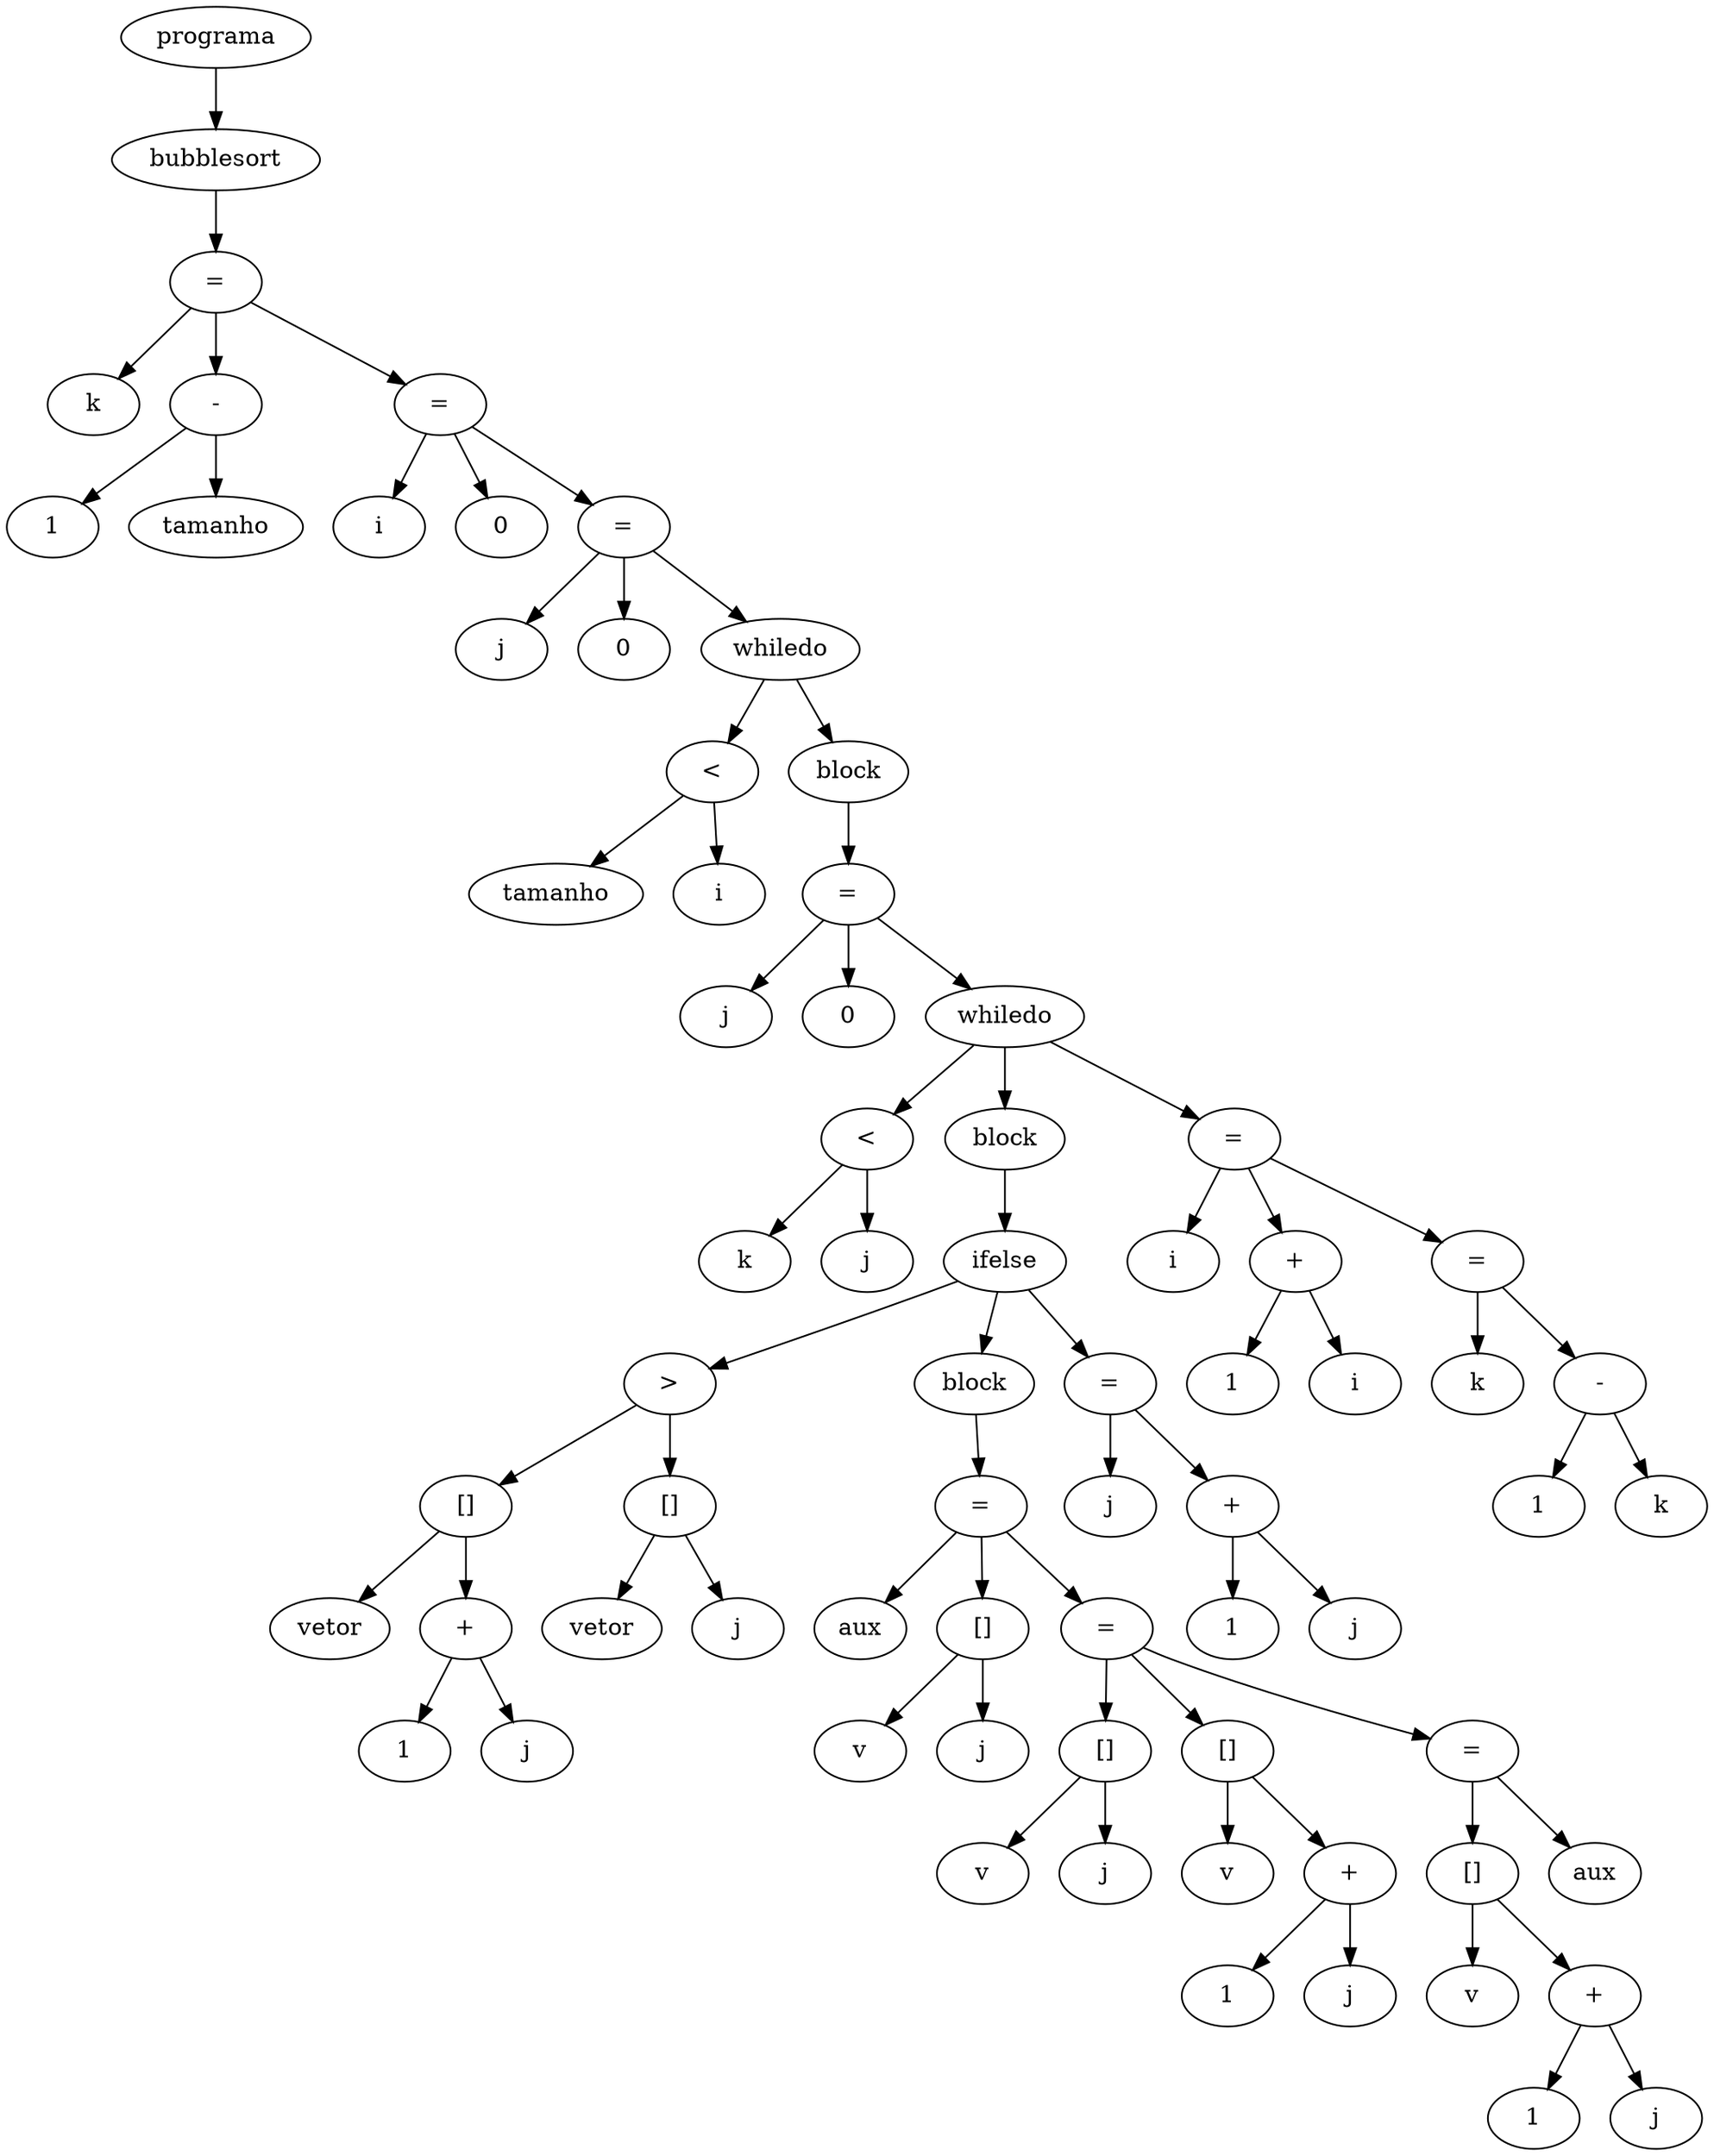 digraph G {
node_0x19244c0 [label="programa"]
node_0x1924470 [label="bubblesort"]
node_0x19244c0 -> node_0x1924470
node_0x19227c0 [label="="]
node_0x1924470 -> node_0x19227c0
node_0x1922610 [label="k"]
node_0x19227c0 -> node_0x1922610
node_0x19226b0 [label="-"]
node_0x19227c0 -> node_0x19226b0
node_0x1922750 [label="1"]
node_0x19226b0 -> node_0x1922750
node_0x1922660 [label="tamanho"]
node_0x19226b0 -> node_0x1922660
node_0x1922920 [label="="]
node_0x19227c0 -> node_0x1922920
node_0x1922830 [label="i"]
node_0x1922920 -> node_0x1922830
node_0x19228d0 [label="0"]
node_0x1922920 -> node_0x19228d0
node_0x1922a80 [label="="]
node_0x1922920 -> node_0x1922a80
node_0x1922990 [label="j"]
node_0x1922a80 -> node_0x1922990
node_0x1922a30 [label="0"]
node_0x1922a80 -> node_0x1922a30
node_0x19243a0 [label="whiledo"]
node_0x1922a80 -> node_0x19243a0
node_0x1922b40 [label="<"]
node_0x19243a0 -> node_0x1922b40
node_0x1922b90 [label="tamanho"]
node_0x1922b40 -> node_0x1922b90
node_0x1922af0 [label="i"]
node_0x1922b40 -> node_0x1922af0
node_0x1924350 [label="block"]
node_0x19243a0 -> node_0x1924350
node_0x1922cf0 [label="="]
node_0x1924350 -> node_0x1922cf0
node_0x1922c00 [label="j"]
node_0x1922cf0 -> node_0x1922c00
node_0x1922ca0 [label="0"]
node_0x1922cf0 -> node_0x1922ca0
node_0x1923e40 [label="whiledo"]
node_0x1922cf0 -> node_0x1923e40
node_0x1922db0 [label="<"]
node_0x1923e40 -> node_0x1922db0
node_0x1922e00 [label="k"]
node_0x1922db0 -> node_0x1922e00
node_0x1922d60 [label="j"]
node_0x1922db0 -> node_0x1922d60
node_0x1923df0 [label="block"]
node_0x1923e40 -> node_0x1923df0
node_0x1923b40 [label="ifelse"]
node_0x1923df0 -> node_0x1923b40
node_0x1922f80 [label=">"]
node_0x1923b40 -> node_0x1922f80
node_0x1923130 [label="[]"]
node_0x1922f80 -> node_0x1923130
node_0x1923180 [label="vetor"]
node_0x1923130 -> node_0x1923180
node_0x1923020 [label="+"]
node_0x1923130 -> node_0x1923020
node_0x19230c0 [label="1"]
node_0x1923020 -> node_0x19230c0
node_0x1922fd0 [label="j"]
node_0x1923020 -> node_0x1922fd0
node_0x1922ec0 [label="[]"]
node_0x1922f80 -> node_0x1922ec0
node_0x1922f10 [label="vetor"]
node_0x1922ec0 -> node_0x1922f10
node_0x1922e70 [label="j"]
node_0x1922ec0 -> node_0x1922e70
node_0x1923af0 [label="block"]
node_0x1923b40 -> node_0x1923af0
node_0x19233c0 [label="="]
node_0x1923af0 -> node_0x19233c0
node_0x1923210 [label="aux"]
node_0x19233c0 -> node_0x1923210
node_0x1923300 [label="[]"]
node_0x19233c0 -> node_0x1923300
node_0x1923350 [label="v"]
node_0x1923300 -> node_0x1923350
node_0x19232b0 [label="j"]
node_0x1923300 -> node_0x19232b0
node_0x1923760 [label="="]
node_0x19233c0 -> node_0x1923760
node_0x1923480 [label="[]"]
node_0x1923760 -> node_0x1923480
node_0x19234d0 [label="v"]
node_0x1923480 -> node_0x19234d0
node_0x1923430 [label="j"]
node_0x1923480 -> node_0x1923430
node_0x19236a0 [label="[]"]
node_0x1923760 -> node_0x19236a0
node_0x19236f0 [label="v"]
node_0x19236a0 -> node_0x19236f0
node_0x1923590 [label="+"]
node_0x19236a0 -> node_0x1923590
node_0x1923630 [label="1"]
node_0x1923590 -> node_0x1923630
node_0x1923540 [label="j"]
node_0x1923590 -> node_0x1923540
node_0x1923a40 [label="="]
node_0x1923760 -> node_0x1923a40
node_0x1923930 [label="[]"]
node_0x1923a40 -> node_0x1923930
node_0x1923980 [label="v"]
node_0x1923930 -> node_0x1923980
node_0x1923820 [label="+"]
node_0x1923930 -> node_0x1923820
node_0x19238c0 [label="1"]
node_0x1923820 -> node_0x19238c0
node_0x19237d0 [label="j"]
node_0x1923820 -> node_0x19237d0
node_0x19239f0 [label="aux"]
node_0x1923a40 -> node_0x19239f0
node_0x1923d60 [label="="]
node_0x1923b40 -> node_0x1923d60
node_0x1923bb0 [label="j"]
node_0x1923d60 -> node_0x1923bb0
node_0x1923c50 [label="+"]
node_0x1923d60 -> node_0x1923c50
node_0x1923cf0 [label="1"]
node_0x1923c50 -> node_0x1923cf0
node_0x1923c00 [label="j"]
node_0x1923c50 -> node_0x1923c00
node_0x1924060 [label="="]
node_0x1923e40 -> node_0x1924060
node_0x1923eb0 [label="i"]
node_0x1924060 -> node_0x1923eb0
node_0x1923f50 [label="+"]
node_0x1924060 -> node_0x1923f50
node_0x1923ff0 [label="1"]
node_0x1923f50 -> node_0x1923ff0
node_0x1923f00 [label="i"]
node_0x1923f50 -> node_0x1923f00
node_0x1924280 [label="="]
node_0x1924060 -> node_0x1924280
node_0x19240d0 [label="k"]
node_0x1924280 -> node_0x19240d0
node_0x1924170 [label="-"]
node_0x1924280 -> node_0x1924170
node_0x1924210 [label="1"]
node_0x1924170 -> node_0x1924210
node_0x1924120 [label="k"]
node_0x1924170 -> node_0x1924120
}

